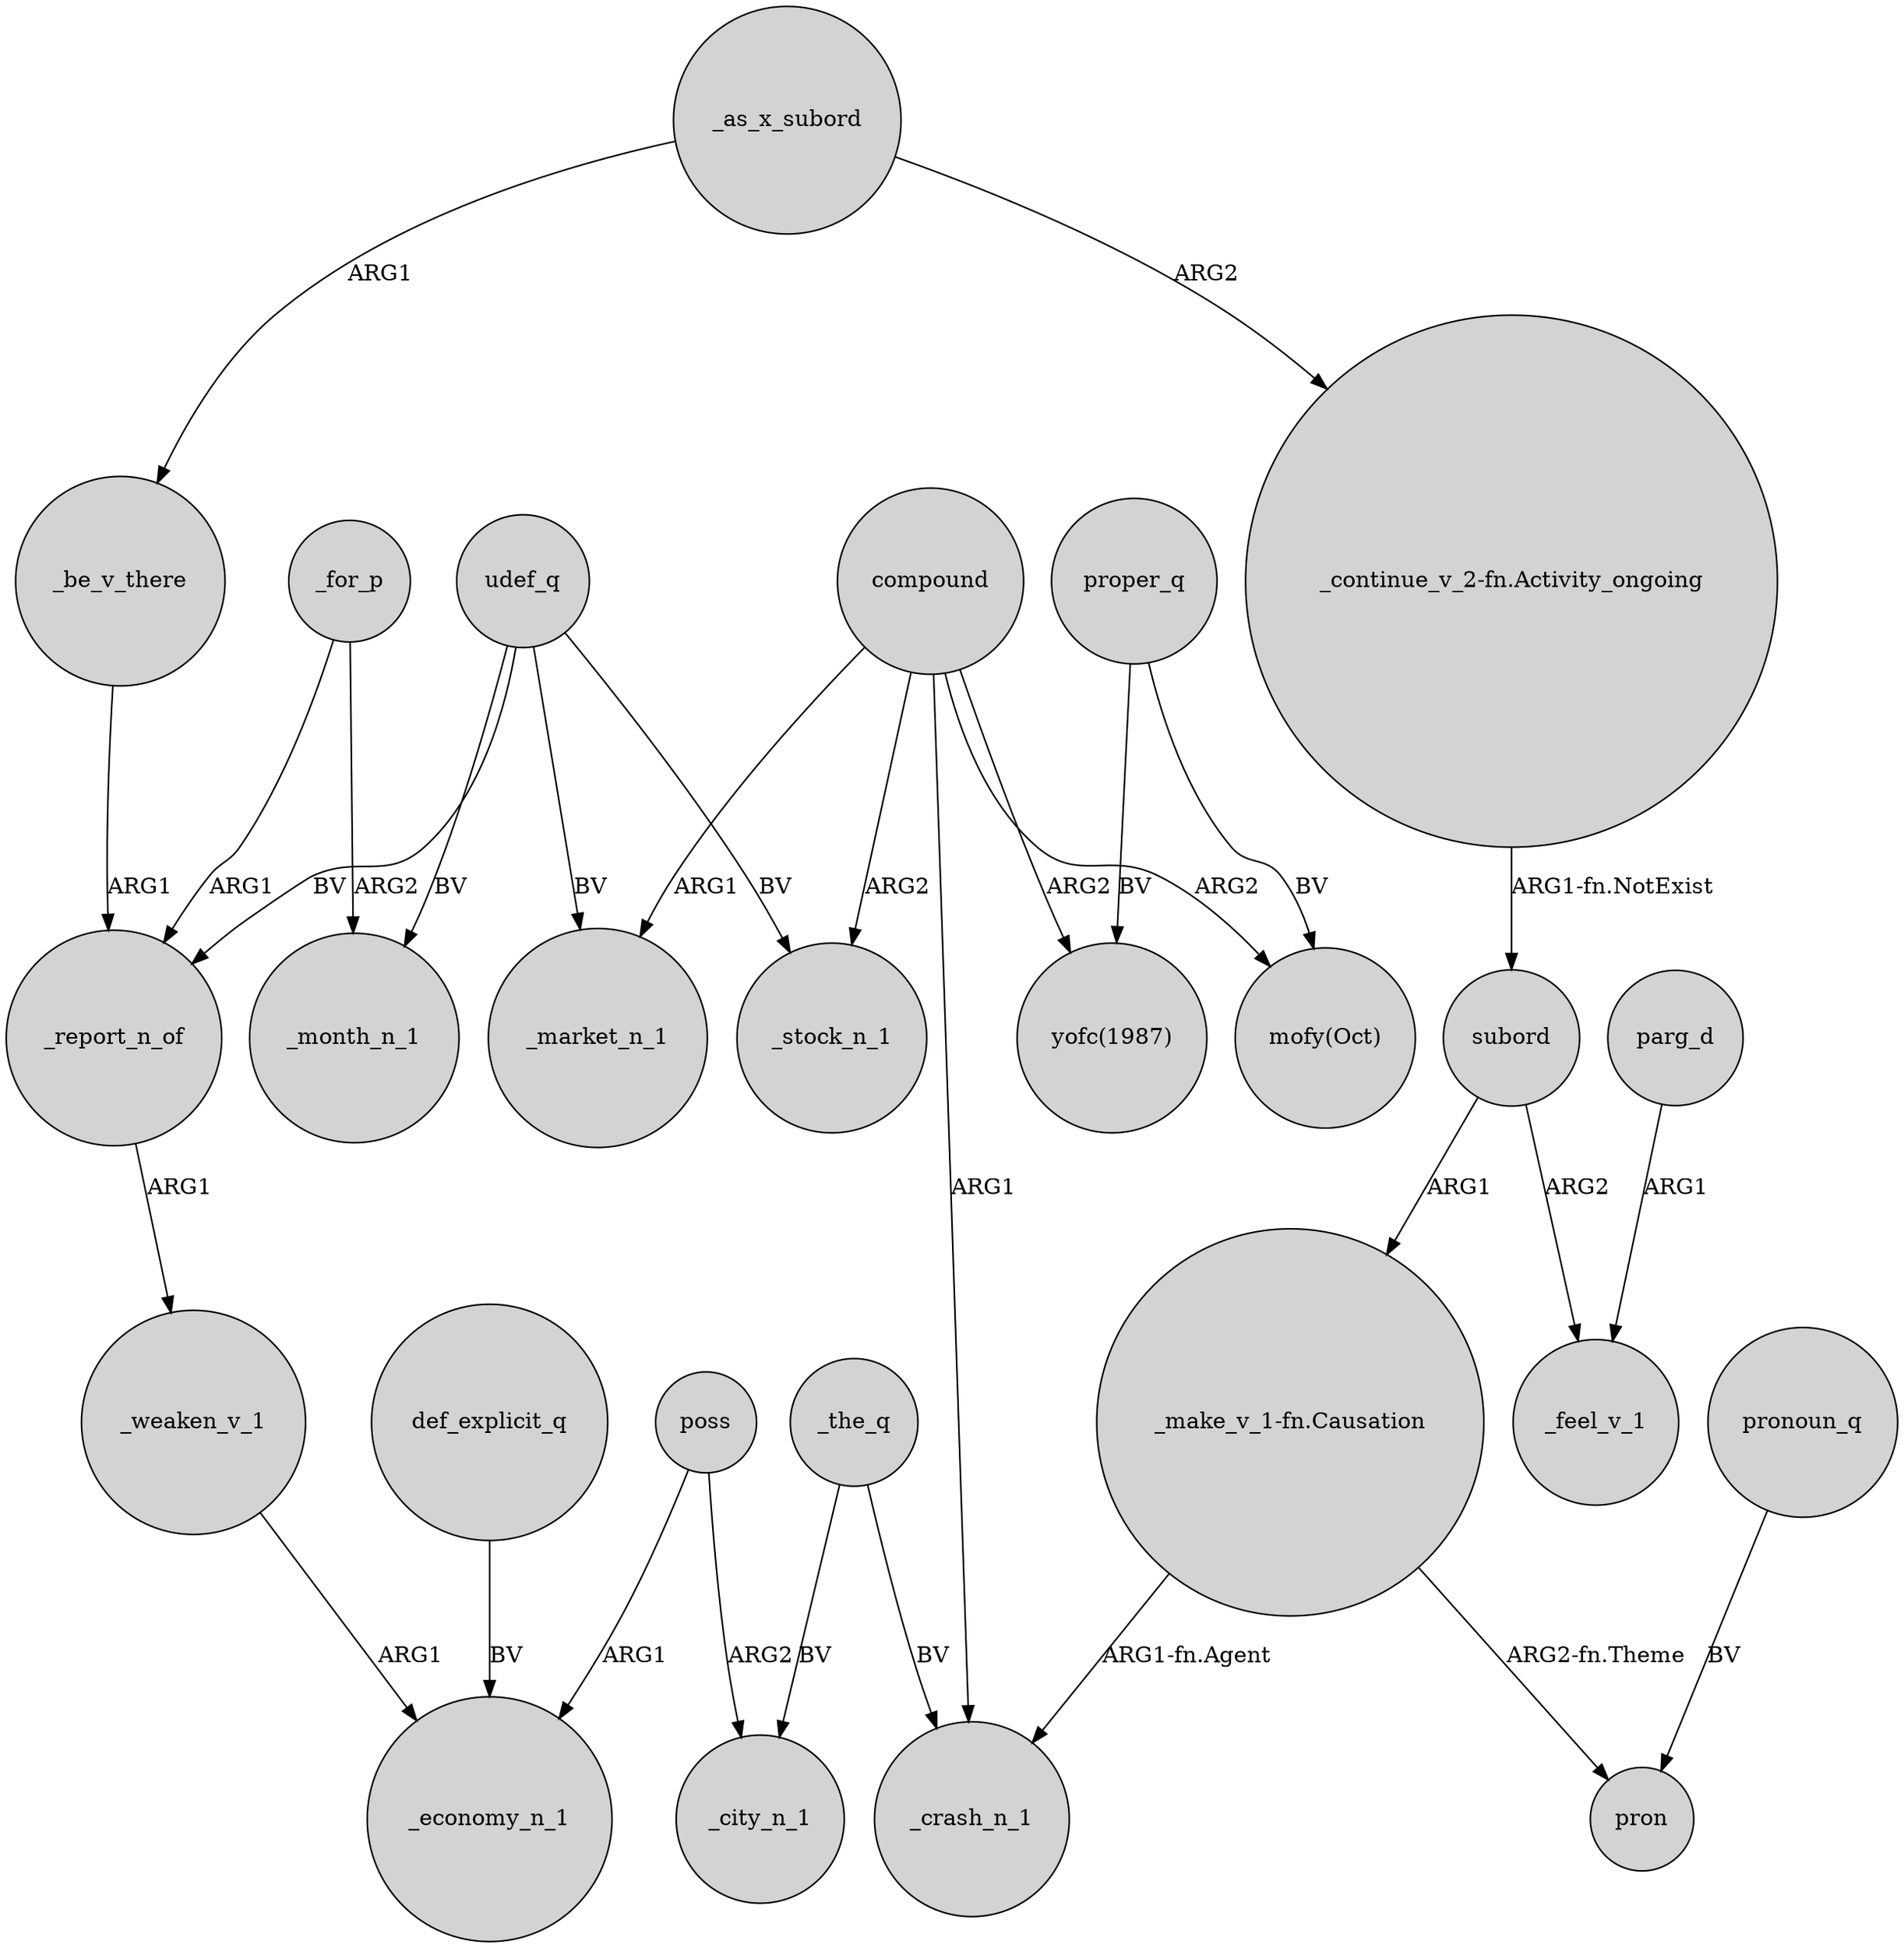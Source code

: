 digraph {
	node [shape=circle style=filled]
	_for_p -> _month_n_1 [label=ARG2]
	_as_x_subord -> "_continue_v_2-fn.Activity_ongoing" [label=ARG2]
	subord -> "_make_v_1-fn.Causation" [label=ARG1]
	"_make_v_1-fn.Causation" -> pron [label="ARG2-fn.Theme"]
	def_explicit_q -> _economy_n_1 [label=BV]
	"_continue_v_2-fn.Activity_ongoing" -> subord [label="ARG1-fn.NotExist"]
	_report_n_of -> _weaken_v_1 [label=ARG1]
	compound -> _crash_n_1 [label=ARG1]
	_be_v_there -> _report_n_of [label=ARG1]
	udef_q -> _report_n_of [label=BV]
	proper_q -> "mofy(Oct)" [label=BV]
	udef_q -> _market_n_1 [label=BV]
	udef_q -> _month_n_1 [label=BV]
	_as_x_subord -> _be_v_there [label=ARG1]
	subord -> _feel_v_1 [label=ARG2]
	parg_d -> _feel_v_1 [label=ARG1]
	poss -> _economy_n_1 [label=ARG1]
	compound -> _stock_n_1 [label=ARG2]
	pronoun_q -> pron [label=BV]
	udef_q -> _stock_n_1 [label=BV]
	_for_p -> _report_n_of [label=ARG1]
	compound -> "yofc(1987)" [label=ARG2]
	_the_q -> _city_n_1 [label=BV]
	proper_q -> "yofc(1987)" [label=BV]
	compound -> "mofy(Oct)" [label=ARG2]
	compound -> _market_n_1 [label=ARG1]
	poss -> _city_n_1 [label=ARG2]
	_the_q -> _crash_n_1 [label=BV]
	_weaken_v_1 -> _economy_n_1 [label=ARG1]
	"_make_v_1-fn.Causation" -> _crash_n_1 [label="ARG1-fn.Agent"]
}
